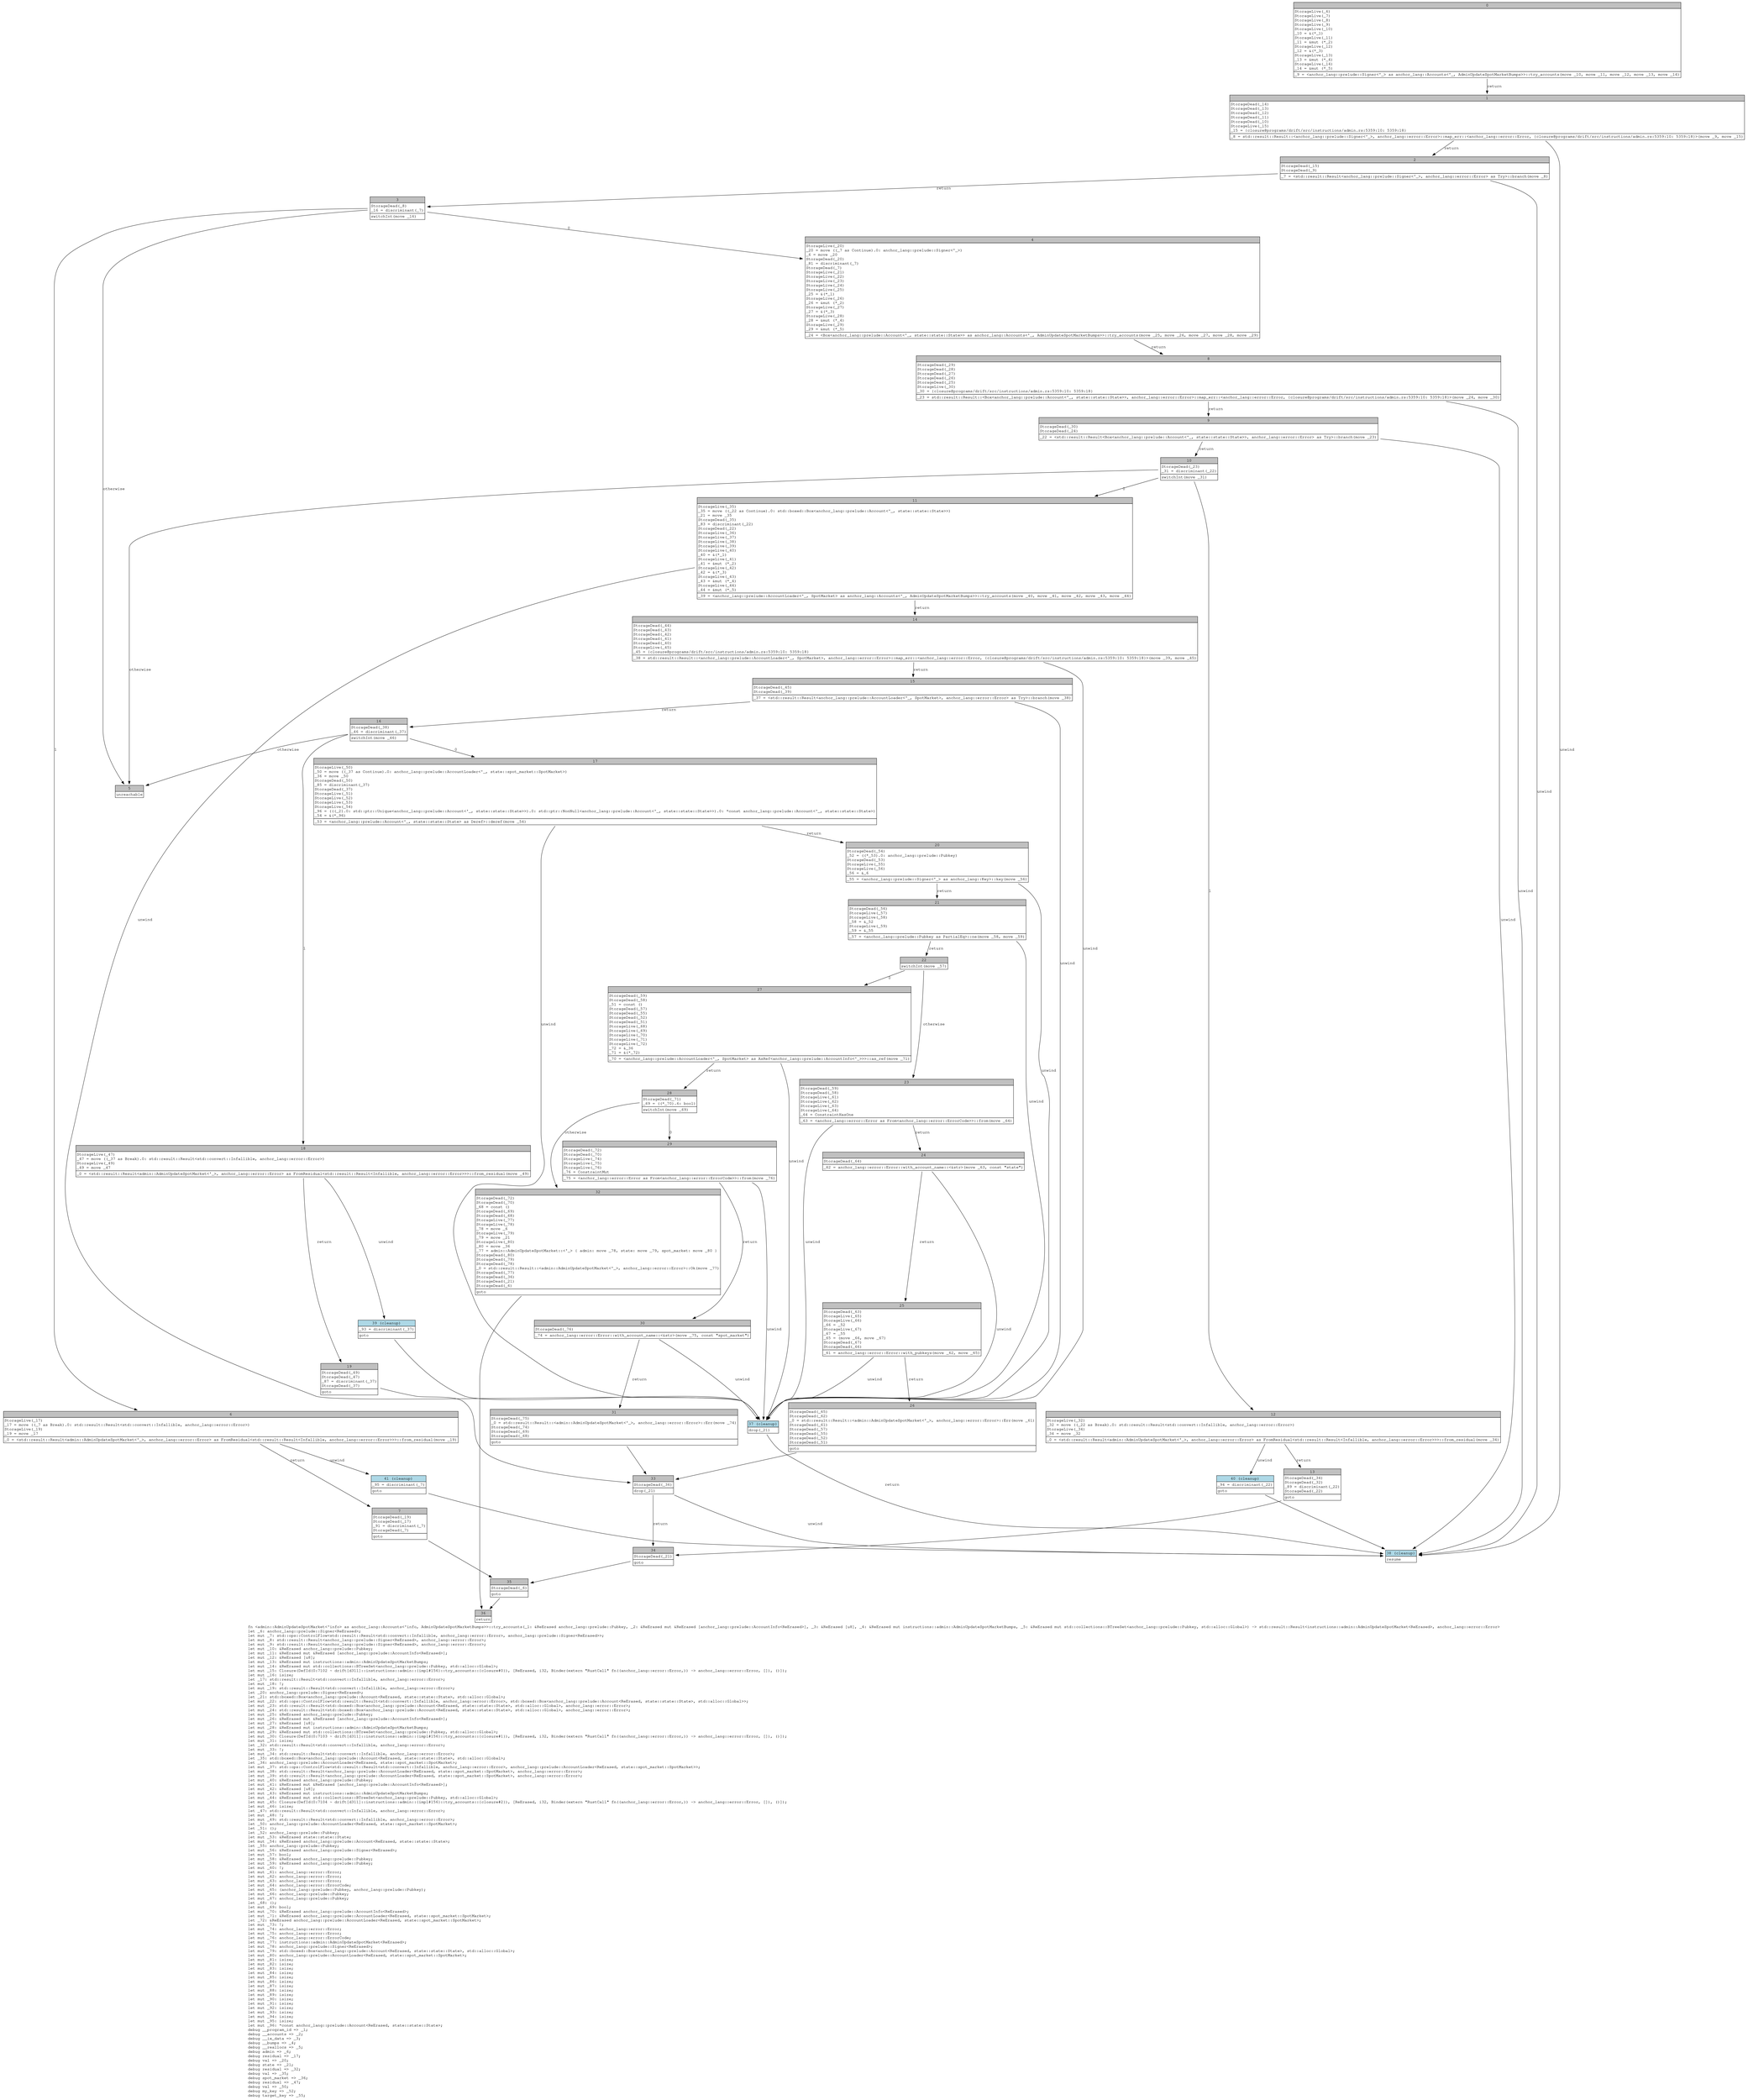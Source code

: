 digraph Mir_0_7101 {
    graph [fontname="Courier, monospace"];
    node [fontname="Courier, monospace"];
    edge [fontname="Courier, monospace"];
    label=<fn &lt;admin::AdminUpdateSpotMarket&lt;'info&gt; as anchor_lang::Accounts&lt;'info, AdminUpdateSpotMarketBumps&gt;&gt;::try_accounts(_1: &amp;ReErased anchor_lang::prelude::Pubkey, _2: &amp;ReErased mut &amp;ReErased [anchor_lang::prelude::AccountInfo&lt;ReErased&gt;], _3: &amp;ReErased [u8], _4: &amp;ReErased mut instructions::admin::AdminUpdateSpotMarketBumps, _5: &amp;ReErased mut std::collections::BTreeSet&lt;anchor_lang::prelude::Pubkey, std::alloc::Global&gt;) -&gt; std::result::Result&lt;instructions::admin::AdminUpdateSpotMarket&lt;ReErased&gt;, anchor_lang::error::Error&gt;<br align="left"/>let _6: anchor_lang::prelude::Signer&lt;ReErased&gt;;<br align="left"/>let mut _7: std::ops::ControlFlow&lt;std::result::Result&lt;std::convert::Infallible, anchor_lang::error::Error&gt;, anchor_lang::prelude::Signer&lt;ReErased&gt;&gt;;<br align="left"/>let mut _8: std::result::Result&lt;anchor_lang::prelude::Signer&lt;ReErased&gt;, anchor_lang::error::Error&gt;;<br align="left"/>let mut _9: std::result::Result&lt;anchor_lang::prelude::Signer&lt;ReErased&gt;, anchor_lang::error::Error&gt;;<br align="left"/>let mut _10: &amp;ReErased anchor_lang::prelude::Pubkey;<br align="left"/>let mut _11: &amp;ReErased mut &amp;ReErased [anchor_lang::prelude::AccountInfo&lt;ReErased&gt;];<br align="left"/>let mut _12: &amp;ReErased [u8];<br align="left"/>let mut _13: &amp;ReErased mut instructions::admin::AdminUpdateSpotMarketBumps;<br align="left"/>let mut _14: &amp;ReErased mut std::collections::BTreeSet&lt;anchor_lang::prelude::Pubkey, std::alloc::Global&gt;;<br align="left"/>let mut _15: Closure(DefId(0:7102 ~ drift[d311]::instructions::admin::{impl#156}::try_accounts::{closure#0}), [ReErased, i32, Binder(extern &quot;RustCall&quot; fn((anchor_lang::error::Error,)) -&gt; anchor_lang::error::Error, []), ()]);<br align="left"/>let mut _16: isize;<br align="left"/>let _17: std::result::Result&lt;std::convert::Infallible, anchor_lang::error::Error&gt;;<br align="left"/>let mut _18: !;<br align="left"/>let mut _19: std::result::Result&lt;std::convert::Infallible, anchor_lang::error::Error&gt;;<br align="left"/>let _20: anchor_lang::prelude::Signer&lt;ReErased&gt;;<br align="left"/>let _21: std::boxed::Box&lt;anchor_lang::prelude::Account&lt;ReErased, state::state::State&gt;, std::alloc::Global&gt;;<br align="left"/>let mut _22: std::ops::ControlFlow&lt;std::result::Result&lt;std::convert::Infallible, anchor_lang::error::Error&gt;, std::boxed::Box&lt;anchor_lang::prelude::Account&lt;ReErased, state::state::State&gt;, std::alloc::Global&gt;&gt;;<br align="left"/>let mut _23: std::result::Result&lt;std::boxed::Box&lt;anchor_lang::prelude::Account&lt;ReErased, state::state::State&gt;, std::alloc::Global&gt;, anchor_lang::error::Error&gt;;<br align="left"/>let mut _24: std::result::Result&lt;std::boxed::Box&lt;anchor_lang::prelude::Account&lt;ReErased, state::state::State&gt;, std::alloc::Global&gt;, anchor_lang::error::Error&gt;;<br align="left"/>let mut _25: &amp;ReErased anchor_lang::prelude::Pubkey;<br align="left"/>let mut _26: &amp;ReErased mut &amp;ReErased [anchor_lang::prelude::AccountInfo&lt;ReErased&gt;];<br align="left"/>let mut _27: &amp;ReErased [u8];<br align="left"/>let mut _28: &amp;ReErased mut instructions::admin::AdminUpdateSpotMarketBumps;<br align="left"/>let mut _29: &amp;ReErased mut std::collections::BTreeSet&lt;anchor_lang::prelude::Pubkey, std::alloc::Global&gt;;<br align="left"/>let mut _30: Closure(DefId(0:7103 ~ drift[d311]::instructions::admin::{impl#156}::try_accounts::{closure#1}), [ReErased, i32, Binder(extern &quot;RustCall&quot; fn((anchor_lang::error::Error,)) -&gt; anchor_lang::error::Error, []), ()]);<br align="left"/>let mut _31: isize;<br align="left"/>let _32: std::result::Result&lt;std::convert::Infallible, anchor_lang::error::Error&gt;;<br align="left"/>let mut _33: !;<br align="left"/>let mut _34: std::result::Result&lt;std::convert::Infallible, anchor_lang::error::Error&gt;;<br align="left"/>let _35: std::boxed::Box&lt;anchor_lang::prelude::Account&lt;ReErased, state::state::State&gt;, std::alloc::Global&gt;;<br align="left"/>let _36: anchor_lang::prelude::AccountLoader&lt;ReErased, state::spot_market::SpotMarket&gt;;<br align="left"/>let mut _37: std::ops::ControlFlow&lt;std::result::Result&lt;std::convert::Infallible, anchor_lang::error::Error&gt;, anchor_lang::prelude::AccountLoader&lt;ReErased, state::spot_market::SpotMarket&gt;&gt;;<br align="left"/>let mut _38: std::result::Result&lt;anchor_lang::prelude::AccountLoader&lt;ReErased, state::spot_market::SpotMarket&gt;, anchor_lang::error::Error&gt;;<br align="left"/>let mut _39: std::result::Result&lt;anchor_lang::prelude::AccountLoader&lt;ReErased, state::spot_market::SpotMarket&gt;, anchor_lang::error::Error&gt;;<br align="left"/>let mut _40: &amp;ReErased anchor_lang::prelude::Pubkey;<br align="left"/>let mut _41: &amp;ReErased mut &amp;ReErased [anchor_lang::prelude::AccountInfo&lt;ReErased&gt;];<br align="left"/>let mut _42: &amp;ReErased [u8];<br align="left"/>let mut _43: &amp;ReErased mut instructions::admin::AdminUpdateSpotMarketBumps;<br align="left"/>let mut _44: &amp;ReErased mut std::collections::BTreeSet&lt;anchor_lang::prelude::Pubkey, std::alloc::Global&gt;;<br align="left"/>let mut _45: Closure(DefId(0:7104 ~ drift[d311]::instructions::admin::{impl#156}::try_accounts::{closure#2}), [ReErased, i32, Binder(extern &quot;RustCall&quot; fn((anchor_lang::error::Error,)) -&gt; anchor_lang::error::Error, []), ()]);<br align="left"/>let mut _46: isize;<br align="left"/>let _47: std::result::Result&lt;std::convert::Infallible, anchor_lang::error::Error&gt;;<br align="left"/>let mut _48: !;<br align="left"/>let mut _49: std::result::Result&lt;std::convert::Infallible, anchor_lang::error::Error&gt;;<br align="left"/>let _50: anchor_lang::prelude::AccountLoader&lt;ReErased, state::spot_market::SpotMarket&gt;;<br align="left"/>let _51: ();<br align="left"/>let _52: anchor_lang::prelude::Pubkey;<br align="left"/>let mut _53: &amp;ReErased state::state::State;<br align="left"/>let mut _54: &amp;ReErased anchor_lang::prelude::Account&lt;ReErased, state::state::State&gt;;<br align="left"/>let _55: anchor_lang::prelude::Pubkey;<br align="left"/>let mut _56: &amp;ReErased anchor_lang::prelude::Signer&lt;ReErased&gt;;<br align="left"/>let mut _57: bool;<br align="left"/>let mut _58: &amp;ReErased anchor_lang::prelude::Pubkey;<br align="left"/>let mut _59: &amp;ReErased anchor_lang::prelude::Pubkey;<br align="left"/>let mut _60: !;<br align="left"/>let mut _61: anchor_lang::error::Error;<br align="left"/>let mut _62: anchor_lang::error::Error;<br align="left"/>let mut _63: anchor_lang::error::Error;<br align="left"/>let mut _64: anchor_lang::error::ErrorCode;<br align="left"/>let mut _65: (anchor_lang::prelude::Pubkey, anchor_lang::prelude::Pubkey);<br align="left"/>let mut _66: anchor_lang::prelude::Pubkey;<br align="left"/>let mut _67: anchor_lang::prelude::Pubkey;<br align="left"/>let _68: ();<br align="left"/>let mut _69: bool;<br align="left"/>let mut _70: &amp;ReErased anchor_lang::prelude::AccountInfo&lt;ReErased&gt;;<br align="left"/>let mut _71: &amp;ReErased anchor_lang::prelude::AccountLoader&lt;ReErased, state::spot_market::SpotMarket&gt;;<br align="left"/>let _72: &amp;ReErased anchor_lang::prelude::AccountLoader&lt;ReErased, state::spot_market::SpotMarket&gt;;<br align="left"/>let mut _73: !;<br align="left"/>let mut _74: anchor_lang::error::Error;<br align="left"/>let mut _75: anchor_lang::error::Error;<br align="left"/>let mut _76: anchor_lang::error::ErrorCode;<br align="left"/>let mut _77: instructions::admin::AdminUpdateSpotMarket&lt;ReErased&gt;;<br align="left"/>let mut _78: anchor_lang::prelude::Signer&lt;ReErased&gt;;<br align="left"/>let mut _79: std::boxed::Box&lt;anchor_lang::prelude::Account&lt;ReErased, state::state::State&gt;, std::alloc::Global&gt;;<br align="left"/>let mut _80: anchor_lang::prelude::AccountLoader&lt;ReErased, state::spot_market::SpotMarket&gt;;<br align="left"/>let mut _81: isize;<br align="left"/>let mut _82: isize;<br align="left"/>let mut _83: isize;<br align="left"/>let mut _84: isize;<br align="left"/>let mut _85: isize;<br align="left"/>let mut _86: isize;<br align="left"/>let mut _87: isize;<br align="left"/>let mut _88: isize;<br align="left"/>let mut _89: isize;<br align="left"/>let mut _90: isize;<br align="left"/>let mut _91: isize;<br align="left"/>let mut _92: isize;<br align="left"/>let mut _93: isize;<br align="left"/>let mut _94: isize;<br align="left"/>let mut _95: isize;<br align="left"/>let mut _96: *const anchor_lang::prelude::Account&lt;ReErased, state::state::State&gt;;<br align="left"/>debug __program_id =&gt; _1;<br align="left"/>debug __accounts =&gt; _2;<br align="left"/>debug __ix_data =&gt; _3;<br align="left"/>debug __bumps =&gt; _4;<br align="left"/>debug __reallocs =&gt; _5;<br align="left"/>debug admin =&gt; _6;<br align="left"/>debug residual =&gt; _17;<br align="left"/>debug val =&gt; _20;<br align="left"/>debug state =&gt; _21;<br align="left"/>debug residual =&gt; _32;<br align="left"/>debug val =&gt; _35;<br align="left"/>debug spot_market =&gt; _36;<br align="left"/>debug residual =&gt; _47;<br align="left"/>debug val =&gt; _50;<br align="left"/>debug my_key =&gt; _52;<br align="left"/>debug target_key =&gt; _55;<br align="left"/>>;
    bb0__0_7101 [shape="none", label=<<table border="0" cellborder="1" cellspacing="0"><tr><td bgcolor="gray" align="center" colspan="1">0</td></tr><tr><td align="left" balign="left">StorageLive(_6)<br/>StorageLive(_7)<br/>StorageLive(_8)<br/>StorageLive(_9)<br/>StorageLive(_10)<br/>_10 = &amp;(*_1)<br/>StorageLive(_11)<br/>_11 = &amp;mut (*_2)<br/>StorageLive(_12)<br/>_12 = &amp;(*_3)<br/>StorageLive(_13)<br/>_13 = &amp;mut (*_4)<br/>StorageLive(_14)<br/>_14 = &amp;mut (*_5)<br/></td></tr><tr><td align="left">_9 = &lt;anchor_lang::prelude::Signer&lt;'_&gt; as anchor_lang::Accounts&lt;'_, AdminUpdateSpotMarketBumps&gt;&gt;::try_accounts(move _10, move _11, move _12, move _13, move _14)</td></tr></table>>];
    bb1__0_7101 [shape="none", label=<<table border="0" cellborder="1" cellspacing="0"><tr><td bgcolor="gray" align="center" colspan="1">1</td></tr><tr><td align="left" balign="left">StorageDead(_14)<br/>StorageDead(_13)<br/>StorageDead(_12)<br/>StorageDead(_11)<br/>StorageDead(_10)<br/>StorageLive(_15)<br/>_15 = {closure@programs/drift/src/instructions/admin.rs:5359:10: 5359:18}<br/></td></tr><tr><td align="left">_8 = std::result::Result::&lt;anchor_lang::prelude::Signer&lt;'_&gt;, anchor_lang::error::Error&gt;::map_err::&lt;anchor_lang::error::Error, {closure@programs/drift/src/instructions/admin.rs:5359:10: 5359:18}&gt;(move _9, move _15)</td></tr></table>>];
    bb2__0_7101 [shape="none", label=<<table border="0" cellborder="1" cellspacing="0"><tr><td bgcolor="gray" align="center" colspan="1">2</td></tr><tr><td align="left" balign="left">StorageDead(_15)<br/>StorageDead(_9)<br/></td></tr><tr><td align="left">_7 = &lt;std::result::Result&lt;anchor_lang::prelude::Signer&lt;'_&gt;, anchor_lang::error::Error&gt; as Try&gt;::branch(move _8)</td></tr></table>>];
    bb3__0_7101 [shape="none", label=<<table border="0" cellborder="1" cellspacing="0"><tr><td bgcolor="gray" align="center" colspan="1">3</td></tr><tr><td align="left" balign="left">StorageDead(_8)<br/>_16 = discriminant(_7)<br/></td></tr><tr><td align="left">switchInt(move _16)</td></tr></table>>];
    bb4__0_7101 [shape="none", label=<<table border="0" cellborder="1" cellspacing="0"><tr><td bgcolor="gray" align="center" colspan="1">4</td></tr><tr><td align="left" balign="left">StorageLive(_20)<br/>_20 = move ((_7 as Continue).0: anchor_lang::prelude::Signer&lt;'_&gt;)<br/>_6 = move _20<br/>StorageDead(_20)<br/>_81 = discriminant(_7)<br/>StorageDead(_7)<br/>StorageLive(_21)<br/>StorageLive(_22)<br/>StorageLive(_23)<br/>StorageLive(_24)<br/>StorageLive(_25)<br/>_25 = &amp;(*_1)<br/>StorageLive(_26)<br/>_26 = &amp;mut (*_2)<br/>StorageLive(_27)<br/>_27 = &amp;(*_3)<br/>StorageLive(_28)<br/>_28 = &amp;mut (*_4)<br/>StorageLive(_29)<br/>_29 = &amp;mut (*_5)<br/></td></tr><tr><td align="left">_24 = &lt;Box&lt;anchor_lang::prelude::Account&lt;'_, state::state::State&gt;&gt; as anchor_lang::Accounts&lt;'_, AdminUpdateSpotMarketBumps&gt;&gt;::try_accounts(move _25, move _26, move _27, move _28, move _29)</td></tr></table>>];
    bb5__0_7101 [shape="none", label=<<table border="0" cellborder="1" cellspacing="0"><tr><td bgcolor="gray" align="center" colspan="1">5</td></tr><tr><td align="left">unreachable</td></tr></table>>];
    bb6__0_7101 [shape="none", label=<<table border="0" cellborder="1" cellspacing="0"><tr><td bgcolor="gray" align="center" colspan="1">6</td></tr><tr><td align="left" balign="left">StorageLive(_17)<br/>_17 = move ((_7 as Break).0: std::result::Result&lt;std::convert::Infallible, anchor_lang::error::Error&gt;)<br/>StorageLive(_19)<br/>_19 = move _17<br/></td></tr><tr><td align="left">_0 = &lt;std::result::Result&lt;admin::AdminUpdateSpotMarket&lt;'_&gt;, anchor_lang::error::Error&gt; as FromResidual&lt;std::result::Result&lt;Infallible, anchor_lang::error::Error&gt;&gt;&gt;::from_residual(move _19)</td></tr></table>>];
    bb7__0_7101 [shape="none", label=<<table border="0" cellborder="1" cellspacing="0"><tr><td bgcolor="gray" align="center" colspan="1">7</td></tr><tr><td align="left" balign="left">StorageDead(_19)<br/>StorageDead(_17)<br/>_91 = discriminant(_7)<br/>StorageDead(_7)<br/></td></tr><tr><td align="left">goto</td></tr></table>>];
    bb8__0_7101 [shape="none", label=<<table border="0" cellborder="1" cellspacing="0"><tr><td bgcolor="gray" align="center" colspan="1">8</td></tr><tr><td align="left" balign="left">StorageDead(_29)<br/>StorageDead(_28)<br/>StorageDead(_27)<br/>StorageDead(_26)<br/>StorageDead(_25)<br/>StorageLive(_30)<br/>_30 = {closure@programs/drift/src/instructions/admin.rs:5359:10: 5359:18}<br/></td></tr><tr><td align="left">_23 = std::result::Result::&lt;Box&lt;anchor_lang::prelude::Account&lt;'_, state::state::State&gt;&gt;, anchor_lang::error::Error&gt;::map_err::&lt;anchor_lang::error::Error, {closure@programs/drift/src/instructions/admin.rs:5359:10: 5359:18}&gt;(move _24, move _30)</td></tr></table>>];
    bb9__0_7101 [shape="none", label=<<table border="0" cellborder="1" cellspacing="0"><tr><td bgcolor="gray" align="center" colspan="1">9</td></tr><tr><td align="left" balign="left">StorageDead(_30)<br/>StorageDead(_24)<br/></td></tr><tr><td align="left">_22 = &lt;std::result::Result&lt;Box&lt;anchor_lang::prelude::Account&lt;'_, state::state::State&gt;&gt;, anchor_lang::error::Error&gt; as Try&gt;::branch(move _23)</td></tr></table>>];
    bb10__0_7101 [shape="none", label=<<table border="0" cellborder="1" cellspacing="0"><tr><td bgcolor="gray" align="center" colspan="1">10</td></tr><tr><td align="left" balign="left">StorageDead(_23)<br/>_31 = discriminant(_22)<br/></td></tr><tr><td align="left">switchInt(move _31)</td></tr></table>>];
    bb11__0_7101 [shape="none", label=<<table border="0" cellborder="1" cellspacing="0"><tr><td bgcolor="gray" align="center" colspan="1">11</td></tr><tr><td align="left" balign="left">StorageLive(_35)<br/>_35 = move ((_22 as Continue).0: std::boxed::Box&lt;anchor_lang::prelude::Account&lt;'_, state::state::State&gt;&gt;)<br/>_21 = move _35<br/>StorageDead(_35)<br/>_83 = discriminant(_22)<br/>StorageDead(_22)<br/>StorageLive(_36)<br/>StorageLive(_37)<br/>StorageLive(_38)<br/>StorageLive(_39)<br/>StorageLive(_40)<br/>_40 = &amp;(*_1)<br/>StorageLive(_41)<br/>_41 = &amp;mut (*_2)<br/>StorageLive(_42)<br/>_42 = &amp;(*_3)<br/>StorageLive(_43)<br/>_43 = &amp;mut (*_4)<br/>StorageLive(_44)<br/>_44 = &amp;mut (*_5)<br/></td></tr><tr><td align="left">_39 = &lt;anchor_lang::prelude::AccountLoader&lt;'_, SpotMarket&gt; as anchor_lang::Accounts&lt;'_, AdminUpdateSpotMarketBumps&gt;&gt;::try_accounts(move _40, move _41, move _42, move _43, move _44)</td></tr></table>>];
    bb12__0_7101 [shape="none", label=<<table border="0" cellborder="1" cellspacing="0"><tr><td bgcolor="gray" align="center" colspan="1">12</td></tr><tr><td align="left" balign="left">StorageLive(_32)<br/>_32 = move ((_22 as Break).0: std::result::Result&lt;std::convert::Infallible, anchor_lang::error::Error&gt;)<br/>StorageLive(_34)<br/>_34 = move _32<br/></td></tr><tr><td align="left">_0 = &lt;std::result::Result&lt;admin::AdminUpdateSpotMarket&lt;'_&gt;, anchor_lang::error::Error&gt; as FromResidual&lt;std::result::Result&lt;Infallible, anchor_lang::error::Error&gt;&gt;&gt;::from_residual(move _34)</td></tr></table>>];
    bb13__0_7101 [shape="none", label=<<table border="0" cellborder="1" cellspacing="0"><tr><td bgcolor="gray" align="center" colspan="1">13</td></tr><tr><td align="left" balign="left">StorageDead(_34)<br/>StorageDead(_32)<br/>_89 = discriminant(_22)<br/>StorageDead(_22)<br/></td></tr><tr><td align="left">goto</td></tr></table>>];
    bb14__0_7101 [shape="none", label=<<table border="0" cellborder="1" cellspacing="0"><tr><td bgcolor="gray" align="center" colspan="1">14</td></tr><tr><td align="left" balign="left">StorageDead(_44)<br/>StorageDead(_43)<br/>StorageDead(_42)<br/>StorageDead(_41)<br/>StorageDead(_40)<br/>StorageLive(_45)<br/>_45 = {closure@programs/drift/src/instructions/admin.rs:5359:10: 5359:18}<br/></td></tr><tr><td align="left">_38 = std::result::Result::&lt;anchor_lang::prelude::AccountLoader&lt;'_, SpotMarket&gt;, anchor_lang::error::Error&gt;::map_err::&lt;anchor_lang::error::Error, {closure@programs/drift/src/instructions/admin.rs:5359:10: 5359:18}&gt;(move _39, move _45)</td></tr></table>>];
    bb15__0_7101 [shape="none", label=<<table border="0" cellborder="1" cellspacing="0"><tr><td bgcolor="gray" align="center" colspan="1">15</td></tr><tr><td align="left" balign="left">StorageDead(_45)<br/>StorageDead(_39)<br/></td></tr><tr><td align="left">_37 = &lt;std::result::Result&lt;anchor_lang::prelude::AccountLoader&lt;'_, SpotMarket&gt;, anchor_lang::error::Error&gt; as Try&gt;::branch(move _38)</td></tr></table>>];
    bb16__0_7101 [shape="none", label=<<table border="0" cellborder="1" cellspacing="0"><tr><td bgcolor="gray" align="center" colspan="1">16</td></tr><tr><td align="left" balign="left">StorageDead(_38)<br/>_46 = discriminant(_37)<br/></td></tr><tr><td align="left">switchInt(move _46)</td></tr></table>>];
    bb17__0_7101 [shape="none", label=<<table border="0" cellborder="1" cellspacing="0"><tr><td bgcolor="gray" align="center" colspan="1">17</td></tr><tr><td align="left" balign="left">StorageLive(_50)<br/>_50 = move ((_37 as Continue).0: anchor_lang::prelude::AccountLoader&lt;'_, state::spot_market::SpotMarket&gt;)<br/>_36 = move _50<br/>StorageDead(_50)<br/>_85 = discriminant(_37)<br/>StorageDead(_37)<br/>StorageLive(_51)<br/>StorageLive(_52)<br/>StorageLive(_53)<br/>StorageLive(_54)<br/>_96 = (((_21.0: std::ptr::Unique&lt;anchor_lang::prelude::Account&lt;'_, state::state::State&gt;&gt;).0: std::ptr::NonNull&lt;anchor_lang::prelude::Account&lt;'_, state::state::State&gt;&gt;).0: *const anchor_lang::prelude::Account&lt;'_, state::state::State&gt;)<br/>_54 = &amp;(*_96)<br/></td></tr><tr><td align="left">_53 = &lt;anchor_lang::prelude::Account&lt;'_, state::state::State&gt; as Deref&gt;::deref(move _54)</td></tr></table>>];
    bb18__0_7101 [shape="none", label=<<table border="0" cellborder="1" cellspacing="0"><tr><td bgcolor="gray" align="center" colspan="1">18</td></tr><tr><td align="left" balign="left">StorageLive(_47)<br/>_47 = move ((_37 as Break).0: std::result::Result&lt;std::convert::Infallible, anchor_lang::error::Error&gt;)<br/>StorageLive(_49)<br/>_49 = move _47<br/></td></tr><tr><td align="left">_0 = &lt;std::result::Result&lt;admin::AdminUpdateSpotMarket&lt;'_&gt;, anchor_lang::error::Error&gt; as FromResidual&lt;std::result::Result&lt;Infallible, anchor_lang::error::Error&gt;&gt;&gt;::from_residual(move _49)</td></tr></table>>];
    bb19__0_7101 [shape="none", label=<<table border="0" cellborder="1" cellspacing="0"><tr><td bgcolor="gray" align="center" colspan="1">19</td></tr><tr><td align="left" balign="left">StorageDead(_49)<br/>StorageDead(_47)<br/>_87 = discriminant(_37)<br/>StorageDead(_37)<br/></td></tr><tr><td align="left">goto</td></tr></table>>];
    bb20__0_7101 [shape="none", label=<<table border="0" cellborder="1" cellspacing="0"><tr><td bgcolor="gray" align="center" colspan="1">20</td></tr><tr><td align="left" balign="left">StorageDead(_54)<br/>_52 = ((*_53).0: anchor_lang::prelude::Pubkey)<br/>StorageDead(_53)<br/>StorageLive(_55)<br/>StorageLive(_56)<br/>_56 = &amp;_6<br/></td></tr><tr><td align="left">_55 = &lt;anchor_lang::prelude::Signer&lt;'_&gt; as anchor_lang::Key&gt;::key(move _56)</td></tr></table>>];
    bb21__0_7101 [shape="none", label=<<table border="0" cellborder="1" cellspacing="0"><tr><td bgcolor="gray" align="center" colspan="1">21</td></tr><tr><td align="left" balign="left">StorageDead(_56)<br/>StorageLive(_57)<br/>StorageLive(_58)<br/>_58 = &amp;_52<br/>StorageLive(_59)<br/>_59 = &amp;_55<br/></td></tr><tr><td align="left">_57 = &lt;anchor_lang::prelude::Pubkey as PartialEq&gt;::ne(move _58, move _59)</td></tr></table>>];
    bb22__0_7101 [shape="none", label=<<table border="0" cellborder="1" cellspacing="0"><tr><td bgcolor="gray" align="center" colspan="1">22</td></tr><tr><td align="left">switchInt(move _57)</td></tr></table>>];
    bb23__0_7101 [shape="none", label=<<table border="0" cellborder="1" cellspacing="0"><tr><td bgcolor="gray" align="center" colspan="1">23</td></tr><tr><td align="left" balign="left">StorageDead(_59)<br/>StorageDead(_58)<br/>StorageLive(_61)<br/>StorageLive(_62)<br/>StorageLive(_63)<br/>StorageLive(_64)<br/>_64 = ConstraintHasOne<br/></td></tr><tr><td align="left">_63 = &lt;anchor_lang::error::Error as From&lt;anchor_lang::error::ErrorCode&gt;&gt;::from(move _64)</td></tr></table>>];
    bb24__0_7101 [shape="none", label=<<table border="0" cellborder="1" cellspacing="0"><tr><td bgcolor="gray" align="center" colspan="1">24</td></tr><tr><td align="left" balign="left">StorageDead(_64)<br/></td></tr><tr><td align="left">_62 = anchor_lang::error::Error::with_account_name::&lt;&amp;str&gt;(move _63, const &quot;state&quot;)</td></tr></table>>];
    bb25__0_7101 [shape="none", label=<<table border="0" cellborder="1" cellspacing="0"><tr><td bgcolor="gray" align="center" colspan="1">25</td></tr><tr><td align="left" balign="left">StorageDead(_63)<br/>StorageLive(_65)<br/>StorageLive(_66)<br/>_66 = _52<br/>StorageLive(_67)<br/>_67 = _55<br/>_65 = (move _66, move _67)<br/>StorageDead(_67)<br/>StorageDead(_66)<br/></td></tr><tr><td align="left">_61 = anchor_lang::error::Error::with_pubkeys(move _62, move _65)</td></tr></table>>];
    bb26__0_7101 [shape="none", label=<<table border="0" cellborder="1" cellspacing="0"><tr><td bgcolor="gray" align="center" colspan="1">26</td></tr><tr><td align="left" balign="left">StorageDead(_65)<br/>StorageDead(_62)<br/>_0 = std::result::Result::&lt;admin::AdminUpdateSpotMarket&lt;'_&gt;, anchor_lang::error::Error&gt;::Err(move _61)<br/>StorageDead(_61)<br/>StorageDead(_57)<br/>StorageDead(_55)<br/>StorageDead(_52)<br/>StorageDead(_51)<br/></td></tr><tr><td align="left">goto</td></tr></table>>];
    bb27__0_7101 [shape="none", label=<<table border="0" cellborder="1" cellspacing="0"><tr><td bgcolor="gray" align="center" colspan="1">27</td></tr><tr><td align="left" balign="left">StorageDead(_59)<br/>StorageDead(_58)<br/>_51 = const ()<br/>StorageDead(_57)<br/>StorageDead(_55)<br/>StorageDead(_52)<br/>StorageDead(_51)<br/>StorageLive(_68)<br/>StorageLive(_69)<br/>StorageLive(_70)<br/>StorageLive(_71)<br/>StorageLive(_72)<br/>_72 = &amp;_36<br/>_71 = &amp;(*_72)<br/></td></tr><tr><td align="left">_70 = &lt;anchor_lang::prelude::AccountLoader&lt;'_, SpotMarket&gt; as AsRef&lt;anchor_lang::prelude::AccountInfo&lt;'_&gt;&gt;&gt;::as_ref(move _71)</td></tr></table>>];
    bb28__0_7101 [shape="none", label=<<table border="0" cellborder="1" cellspacing="0"><tr><td bgcolor="gray" align="center" colspan="1">28</td></tr><tr><td align="left" balign="left">StorageDead(_71)<br/>_69 = ((*_70).6: bool)<br/></td></tr><tr><td align="left">switchInt(move _69)</td></tr></table>>];
    bb29__0_7101 [shape="none", label=<<table border="0" cellborder="1" cellspacing="0"><tr><td bgcolor="gray" align="center" colspan="1">29</td></tr><tr><td align="left" balign="left">StorageDead(_72)<br/>StorageDead(_70)<br/>StorageLive(_74)<br/>StorageLive(_75)<br/>StorageLive(_76)<br/>_76 = ConstraintMut<br/></td></tr><tr><td align="left">_75 = &lt;anchor_lang::error::Error as From&lt;anchor_lang::error::ErrorCode&gt;&gt;::from(move _76)</td></tr></table>>];
    bb30__0_7101 [shape="none", label=<<table border="0" cellborder="1" cellspacing="0"><tr><td bgcolor="gray" align="center" colspan="1">30</td></tr><tr><td align="left" balign="left">StorageDead(_76)<br/></td></tr><tr><td align="left">_74 = anchor_lang::error::Error::with_account_name::&lt;&amp;str&gt;(move _75, const &quot;spot_market&quot;)</td></tr></table>>];
    bb31__0_7101 [shape="none", label=<<table border="0" cellborder="1" cellspacing="0"><tr><td bgcolor="gray" align="center" colspan="1">31</td></tr><tr><td align="left" balign="left">StorageDead(_75)<br/>_0 = std::result::Result::&lt;admin::AdminUpdateSpotMarket&lt;'_&gt;, anchor_lang::error::Error&gt;::Err(move _74)<br/>StorageDead(_74)<br/>StorageDead(_69)<br/>StorageDead(_68)<br/></td></tr><tr><td align="left">goto</td></tr></table>>];
    bb32__0_7101 [shape="none", label=<<table border="0" cellborder="1" cellspacing="0"><tr><td bgcolor="gray" align="center" colspan="1">32</td></tr><tr><td align="left" balign="left">StorageDead(_72)<br/>StorageDead(_70)<br/>_68 = const ()<br/>StorageDead(_69)<br/>StorageDead(_68)<br/>StorageLive(_77)<br/>StorageLive(_78)<br/>_78 = move _6<br/>StorageLive(_79)<br/>_79 = move _21<br/>StorageLive(_80)<br/>_80 = move _36<br/>_77 = admin::AdminUpdateSpotMarket::&lt;'_&gt; { admin: move _78, state: move _79, spot_market: move _80 }<br/>StorageDead(_80)<br/>StorageDead(_79)<br/>StorageDead(_78)<br/>_0 = std::result::Result::&lt;admin::AdminUpdateSpotMarket&lt;'_&gt;, anchor_lang::error::Error&gt;::Ok(move _77)<br/>StorageDead(_77)<br/>StorageDead(_36)<br/>StorageDead(_21)<br/>StorageDead(_6)<br/></td></tr><tr><td align="left">goto</td></tr></table>>];
    bb33__0_7101 [shape="none", label=<<table border="0" cellborder="1" cellspacing="0"><tr><td bgcolor="gray" align="center" colspan="1">33</td></tr><tr><td align="left" balign="left">StorageDead(_36)<br/></td></tr><tr><td align="left">drop(_21)</td></tr></table>>];
    bb34__0_7101 [shape="none", label=<<table border="0" cellborder="1" cellspacing="0"><tr><td bgcolor="gray" align="center" colspan="1">34</td></tr><tr><td align="left" balign="left">StorageDead(_21)<br/></td></tr><tr><td align="left">goto</td></tr></table>>];
    bb35__0_7101 [shape="none", label=<<table border="0" cellborder="1" cellspacing="0"><tr><td bgcolor="gray" align="center" colspan="1">35</td></tr><tr><td align="left" balign="left">StorageDead(_6)<br/></td></tr><tr><td align="left">goto</td></tr></table>>];
    bb36__0_7101 [shape="none", label=<<table border="0" cellborder="1" cellspacing="0"><tr><td bgcolor="gray" align="center" colspan="1">36</td></tr><tr><td align="left">return</td></tr></table>>];
    bb37__0_7101 [shape="none", label=<<table border="0" cellborder="1" cellspacing="0"><tr><td bgcolor="lightblue" align="center" colspan="1">37 (cleanup)</td></tr><tr><td align="left">drop(_21)</td></tr></table>>];
    bb38__0_7101 [shape="none", label=<<table border="0" cellborder="1" cellspacing="0"><tr><td bgcolor="lightblue" align="center" colspan="1">38 (cleanup)</td></tr><tr><td align="left">resume</td></tr></table>>];
    bb39__0_7101 [shape="none", label=<<table border="0" cellborder="1" cellspacing="0"><tr><td bgcolor="lightblue" align="center" colspan="1">39 (cleanup)</td></tr><tr><td align="left" balign="left">_93 = discriminant(_37)<br/></td></tr><tr><td align="left">goto</td></tr></table>>];
    bb40__0_7101 [shape="none", label=<<table border="0" cellborder="1" cellspacing="0"><tr><td bgcolor="lightblue" align="center" colspan="1">40 (cleanup)</td></tr><tr><td align="left" balign="left">_94 = discriminant(_22)<br/></td></tr><tr><td align="left">goto</td></tr></table>>];
    bb41__0_7101 [shape="none", label=<<table border="0" cellborder="1" cellspacing="0"><tr><td bgcolor="lightblue" align="center" colspan="1">41 (cleanup)</td></tr><tr><td align="left" balign="left">_95 = discriminant(_7)<br/></td></tr><tr><td align="left">goto</td></tr></table>>];
    bb0__0_7101 -> bb1__0_7101 [label="return"];
    bb1__0_7101 -> bb2__0_7101 [label="return"];
    bb1__0_7101 -> bb38__0_7101 [label="unwind"];
    bb2__0_7101 -> bb3__0_7101 [label="return"];
    bb2__0_7101 -> bb38__0_7101 [label="unwind"];
    bb3__0_7101 -> bb4__0_7101 [label="0"];
    bb3__0_7101 -> bb6__0_7101 [label="1"];
    bb3__0_7101 -> bb5__0_7101 [label="otherwise"];
    bb4__0_7101 -> bb8__0_7101 [label="return"];
    bb6__0_7101 -> bb7__0_7101 [label="return"];
    bb6__0_7101 -> bb41__0_7101 [label="unwind"];
    bb7__0_7101 -> bb35__0_7101 [label=""];
    bb8__0_7101 -> bb9__0_7101 [label="return"];
    bb8__0_7101 -> bb38__0_7101 [label="unwind"];
    bb9__0_7101 -> bb10__0_7101 [label="return"];
    bb9__0_7101 -> bb38__0_7101 [label="unwind"];
    bb10__0_7101 -> bb11__0_7101 [label="0"];
    bb10__0_7101 -> bb12__0_7101 [label="1"];
    bb10__0_7101 -> bb5__0_7101 [label="otherwise"];
    bb11__0_7101 -> bb14__0_7101 [label="return"];
    bb11__0_7101 -> bb37__0_7101 [label="unwind"];
    bb12__0_7101 -> bb13__0_7101 [label="return"];
    bb12__0_7101 -> bb40__0_7101 [label="unwind"];
    bb13__0_7101 -> bb34__0_7101 [label=""];
    bb14__0_7101 -> bb15__0_7101 [label="return"];
    bb14__0_7101 -> bb37__0_7101 [label="unwind"];
    bb15__0_7101 -> bb16__0_7101 [label="return"];
    bb15__0_7101 -> bb37__0_7101 [label="unwind"];
    bb16__0_7101 -> bb17__0_7101 [label="0"];
    bb16__0_7101 -> bb18__0_7101 [label="1"];
    bb16__0_7101 -> bb5__0_7101 [label="otherwise"];
    bb17__0_7101 -> bb20__0_7101 [label="return"];
    bb17__0_7101 -> bb37__0_7101 [label="unwind"];
    bb18__0_7101 -> bb19__0_7101 [label="return"];
    bb18__0_7101 -> bb39__0_7101 [label="unwind"];
    bb19__0_7101 -> bb33__0_7101 [label=""];
    bb20__0_7101 -> bb21__0_7101 [label="return"];
    bb20__0_7101 -> bb37__0_7101 [label="unwind"];
    bb21__0_7101 -> bb22__0_7101 [label="return"];
    bb21__0_7101 -> bb37__0_7101 [label="unwind"];
    bb22__0_7101 -> bb27__0_7101 [label="0"];
    bb22__0_7101 -> bb23__0_7101 [label="otherwise"];
    bb23__0_7101 -> bb24__0_7101 [label="return"];
    bb23__0_7101 -> bb37__0_7101 [label="unwind"];
    bb24__0_7101 -> bb25__0_7101 [label="return"];
    bb24__0_7101 -> bb37__0_7101 [label="unwind"];
    bb25__0_7101 -> bb26__0_7101 [label="return"];
    bb25__0_7101 -> bb37__0_7101 [label="unwind"];
    bb26__0_7101 -> bb33__0_7101 [label=""];
    bb27__0_7101 -> bb28__0_7101 [label="return"];
    bb27__0_7101 -> bb37__0_7101 [label="unwind"];
    bb28__0_7101 -> bb29__0_7101 [label="0"];
    bb28__0_7101 -> bb32__0_7101 [label="otherwise"];
    bb29__0_7101 -> bb30__0_7101 [label="return"];
    bb29__0_7101 -> bb37__0_7101 [label="unwind"];
    bb30__0_7101 -> bb31__0_7101 [label="return"];
    bb30__0_7101 -> bb37__0_7101 [label="unwind"];
    bb31__0_7101 -> bb33__0_7101 [label=""];
    bb32__0_7101 -> bb36__0_7101 [label=""];
    bb33__0_7101 -> bb34__0_7101 [label="return"];
    bb33__0_7101 -> bb38__0_7101 [label="unwind"];
    bb34__0_7101 -> bb35__0_7101 [label=""];
    bb35__0_7101 -> bb36__0_7101 [label=""];
    bb37__0_7101 -> bb38__0_7101 [label="return"];
    bb39__0_7101 -> bb37__0_7101 [label=""];
    bb40__0_7101 -> bb38__0_7101 [label=""];
    bb41__0_7101 -> bb38__0_7101 [label=""];
}
